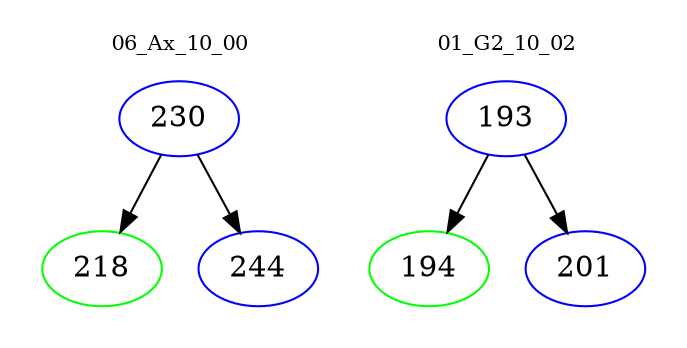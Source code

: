 digraph{
subgraph cluster_0 {
color = white
label = "06_Ax_10_00";
fontsize=10;
T0_230 [label="230", color="blue"]
T0_230 -> T0_218 [color="black"]
T0_218 [label="218", color="green"]
T0_230 -> T0_244 [color="black"]
T0_244 [label="244", color="blue"]
}
subgraph cluster_1 {
color = white
label = "01_G2_10_02";
fontsize=10;
T1_193 [label="193", color="blue"]
T1_193 -> T1_194 [color="black"]
T1_194 [label="194", color="green"]
T1_193 -> T1_201 [color="black"]
T1_201 [label="201", color="blue"]
}
}
